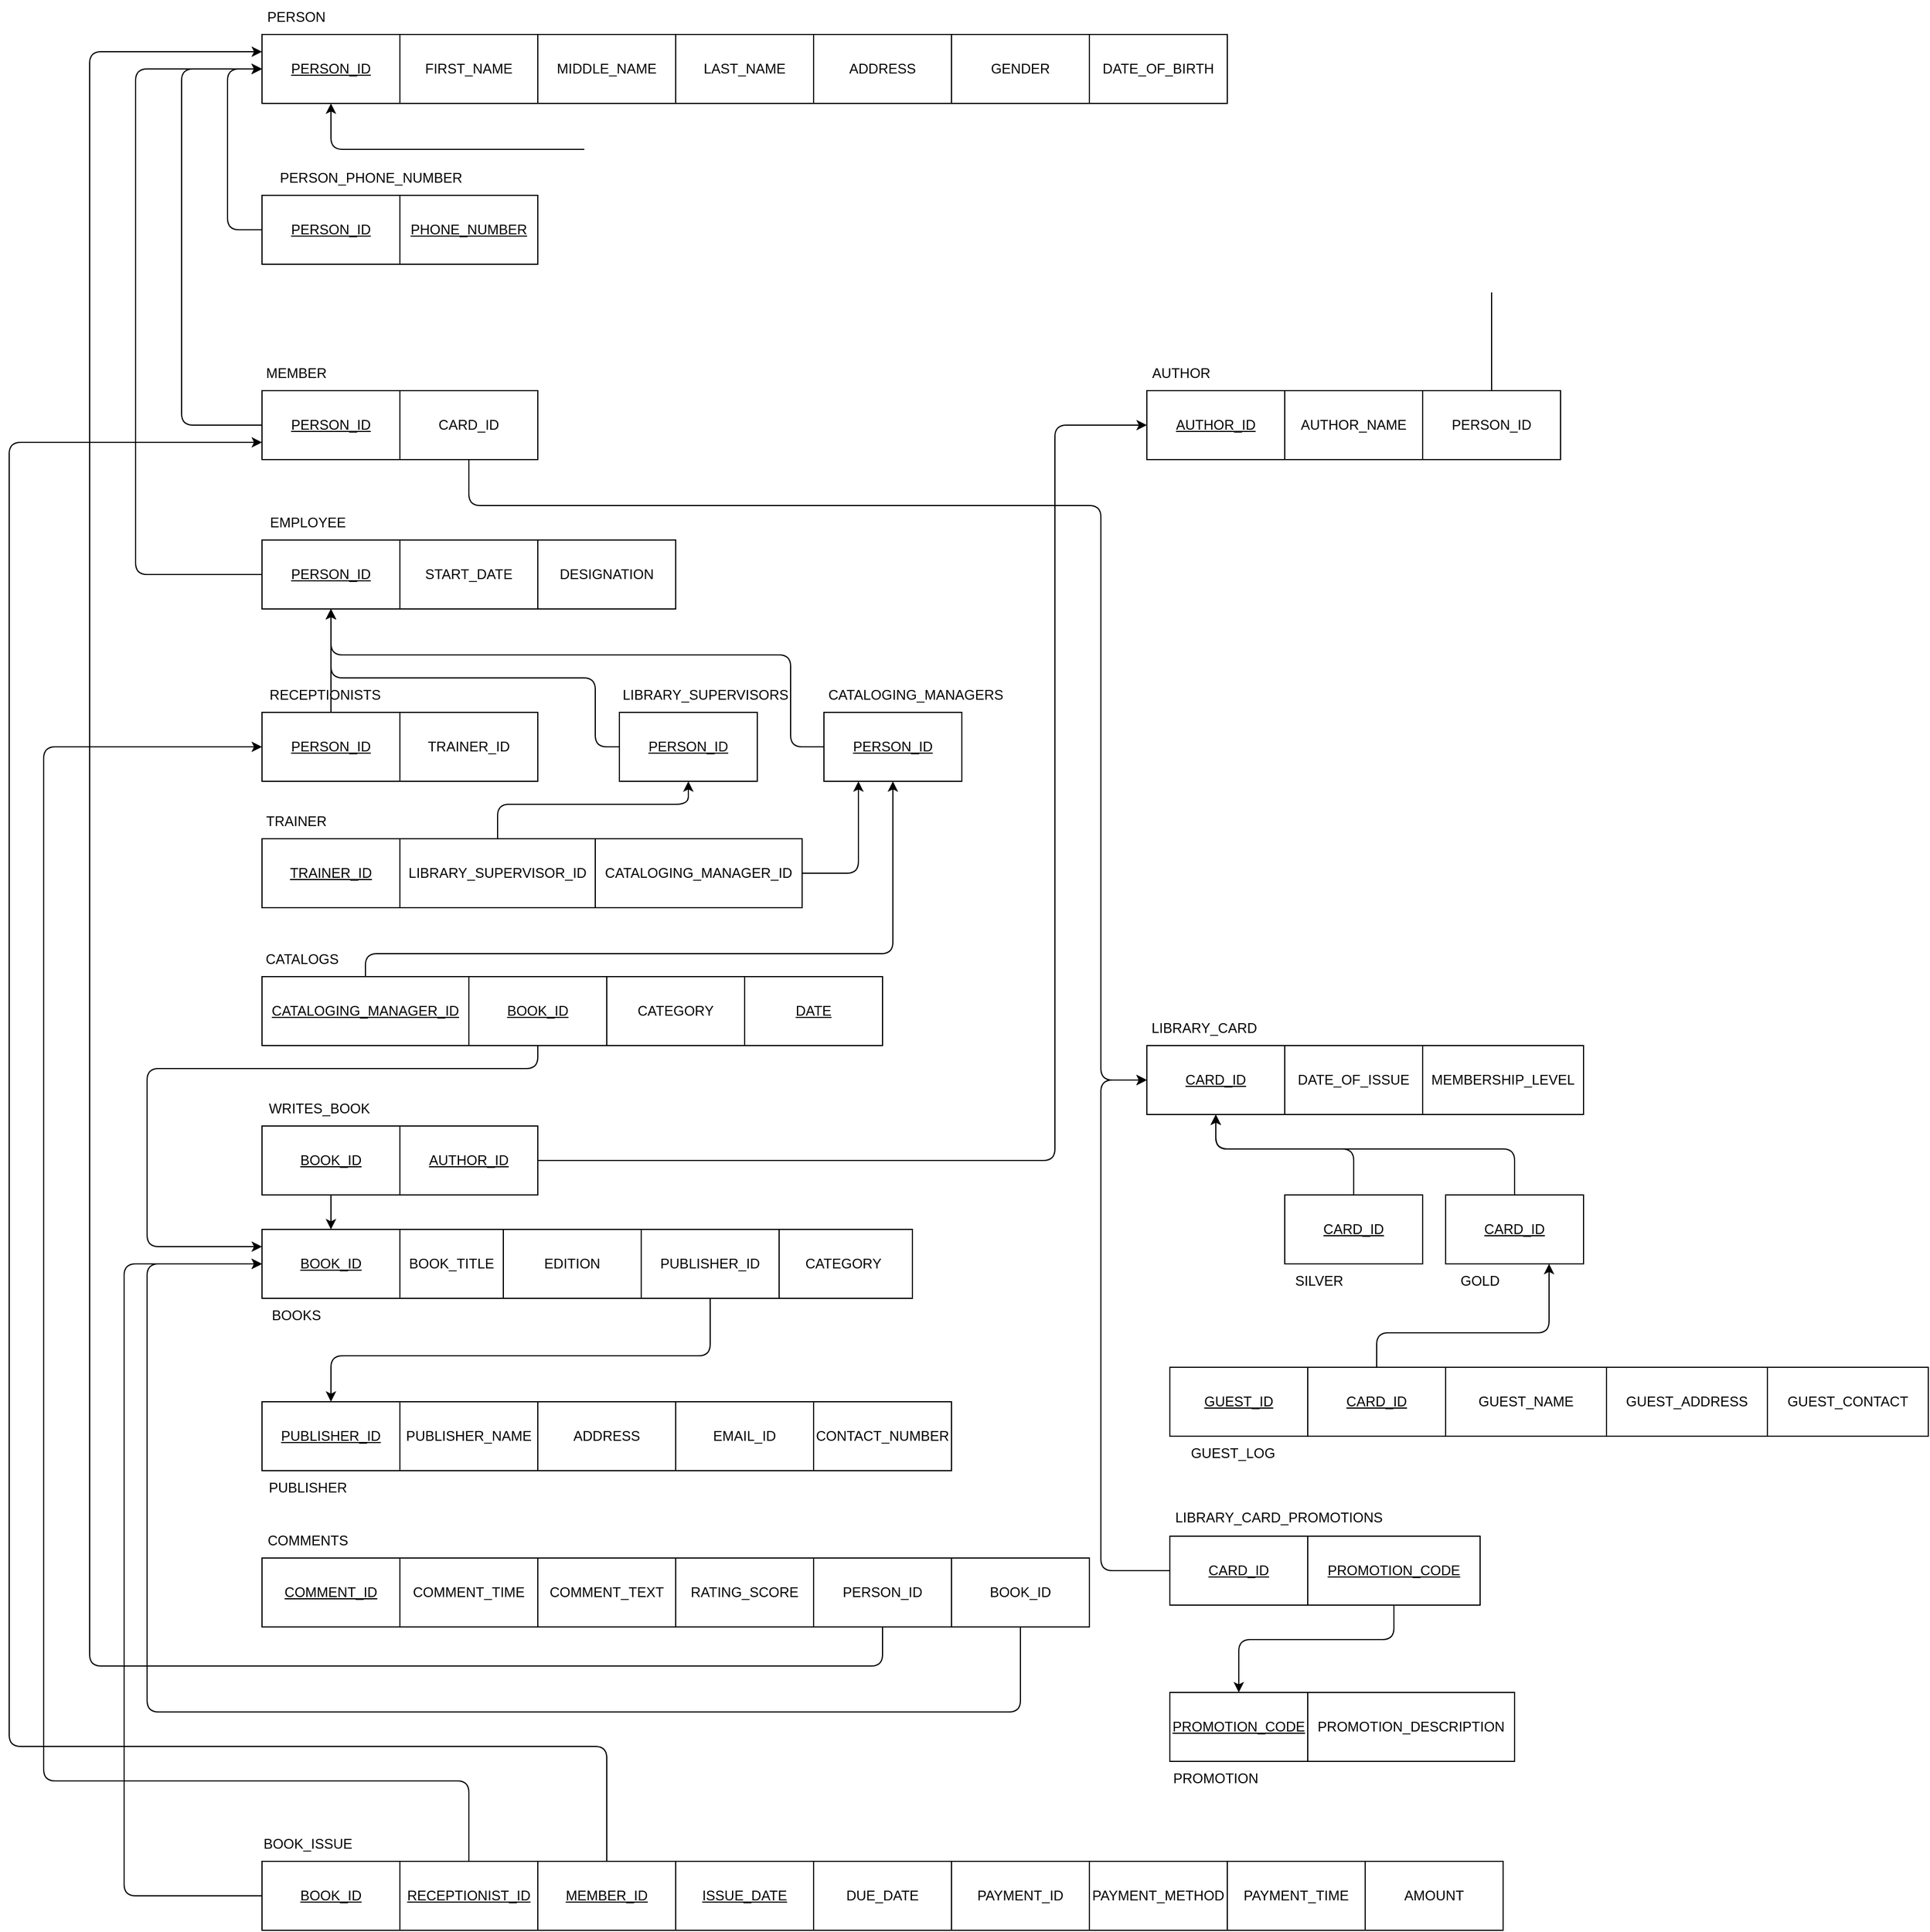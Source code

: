 <mxfile>
    <diagram id="gMBADjS6sapjuqG_sJc8" name="Page-1">
        <mxGraphModel dx="2124" dy="752" grid="1" gridSize="10" guides="1" tooltips="1" connect="1" arrows="1" fold="1" page="1" pageScale="1" pageWidth="850" pageHeight="1100" math="0" shadow="0">
            <root>
                <mxCell id="0"/>
                <mxCell id="1" parent="0"/>
                <mxCell id="22" value="DATE_OF_BIRTH" style="rounded=0;whiteSpace=wrap;html=1;" parent="1" vertex="1">
                    <mxGeometry x="780" y="150" width="120" height="60" as="geometry"/>
                </mxCell>
                <mxCell id="8" value="" style="group" parent="1" vertex="1" connectable="0">
                    <mxGeometry x="60" y="150" width="720" height="60" as="geometry"/>
                </mxCell>
                <mxCell id="2" value="&lt;u&gt;PERSON_ID&lt;/u&gt;" style="rounded=0;whiteSpace=wrap;html=1;" parent="8" vertex="1">
                    <mxGeometry width="120" height="60" as="geometry"/>
                </mxCell>
                <mxCell id="3" value="FIRST_NAME" style="rounded=0;whiteSpace=wrap;html=1;" parent="8" vertex="1">
                    <mxGeometry x="120" width="120" height="60" as="geometry"/>
                </mxCell>
                <mxCell id="4" value="MIDDLE_NAME" style="rounded=0;whiteSpace=wrap;html=1;" parent="8" vertex="1">
                    <mxGeometry x="240" width="120" height="60" as="geometry"/>
                </mxCell>
                <mxCell id="5" value="LAST_NAME" style="rounded=0;whiteSpace=wrap;html=1;" parent="8" vertex="1">
                    <mxGeometry x="360" width="120" height="60" as="geometry"/>
                </mxCell>
                <mxCell id="6" value="ADDRESS" style="rounded=0;whiteSpace=wrap;html=1;" parent="8" vertex="1">
                    <mxGeometry x="480" width="120" height="60" as="geometry"/>
                </mxCell>
                <mxCell id="7" value="GENDER" style="rounded=0;whiteSpace=wrap;html=1;" parent="8" vertex="1">
                    <mxGeometry x="600" width="120" height="60" as="geometry"/>
                </mxCell>
                <mxCell id="9" value="PERSON" style="text;html=1;strokeColor=none;fillColor=none;align=center;verticalAlign=middle;whiteSpace=wrap;rounded=0;" parent="1" vertex="1">
                    <mxGeometry x="60" y="120" width="60" height="30" as="geometry"/>
                </mxCell>
                <mxCell id="41" style="edgeStyle=none;html=1;exitX=0;exitY=0.5;exitDx=0;exitDy=0;entryX=0;entryY=0.5;entryDx=0;entryDy=0;" parent="1" source="33" target="2" edge="1">
                    <mxGeometry relative="1" as="geometry">
                        <Array as="points">
                            <mxPoint x="30" y="320"/>
                            <mxPoint x="30" y="180"/>
                        </Array>
                    </mxGeometry>
                </mxCell>
                <mxCell id="33" value="&lt;u&gt;PERSON_ID&lt;/u&gt;" style="rounded=0;whiteSpace=wrap;html=1;" parent="1" vertex="1">
                    <mxGeometry x="60" y="290" width="120" height="60" as="geometry"/>
                </mxCell>
                <mxCell id="34" value="PERSON_PHONE_NUMBER" style="text;html=1;strokeColor=none;fillColor=none;align=center;verticalAlign=middle;whiteSpace=wrap;rounded=0;" parent="1" vertex="1">
                    <mxGeometry x="60" y="260" width="190" height="30" as="geometry"/>
                </mxCell>
                <mxCell id="35" value="&lt;u&gt;PHONE_NUMBER&lt;/u&gt;" style="rounded=0;whiteSpace=wrap;html=1;" parent="1" vertex="1">
                    <mxGeometry x="180" y="290" width="120" height="60" as="geometry"/>
                </mxCell>
                <mxCell id="44" style="edgeStyle=none;html=1;exitX=0;exitY=0.5;exitDx=0;exitDy=0;entryX=0;entryY=0.5;entryDx=0;entryDy=0;" parent="1" source="42" target="2" edge="1">
                    <mxGeometry relative="1" as="geometry">
                        <Array as="points">
                            <mxPoint x="-10" y="490"/>
                            <mxPoint x="-10" y="180"/>
                        </Array>
                    </mxGeometry>
                </mxCell>
                <mxCell id="42" value="&lt;u&gt;PERSON_ID&lt;/u&gt;" style="rounded=0;whiteSpace=wrap;html=1;" parent="1" vertex="1">
                    <mxGeometry x="60" y="460" width="120" height="60" as="geometry"/>
                </mxCell>
                <mxCell id="43" value="MEMBER" style="text;html=1;strokeColor=none;fillColor=none;align=center;verticalAlign=middle;whiteSpace=wrap;rounded=0;" parent="1" vertex="1">
                    <mxGeometry x="60" y="430" width="60" height="30" as="geometry"/>
                </mxCell>
                <mxCell id="47" style="edgeStyle=none;html=1;exitX=0;exitY=0.5;exitDx=0;exitDy=0;entryX=0;entryY=0.5;entryDx=0;entryDy=0;" parent="1" source="45" target="2" edge="1">
                    <mxGeometry relative="1" as="geometry">
                        <Array as="points">
                            <mxPoint x="-50" y="620"/>
                            <mxPoint x="-50" y="180"/>
                        </Array>
                    </mxGeometry>
                </mxCell>
                <mxCell id="45" value="&lt;u&gt;PERSON_ID&lt;/u&gt;" style="rounded=0;whiteSpace=wrap;html=1;" parent="1" vertex="1">
                    <mxGeometry x="60" y="590" width="120" height="60" as="geometry"/>
                </mxCell>
                <mxCell id="46" value="EMPLOYEE" style="text;html=1;strokeColor=none;fillColor=none;align=center;verticalAlign=middle;whiteSpace=wrap;rounded=0;" parent="1" vertex="1">
                    <mxGeometry x="60" y="560" width="80" height="30" as="geometry"/>
                </mxCell>
                <mxCell id="48" value="START_DATE" style="rounded=0;whiteSpace=wrap;html=1;" parent="1" vertex="1">
                    <mxGeometry x="180" y="590" width="120" height="60" as="geometry"/>
                </mxCell>
                <mxCell id="49" value="DESIGNATION" style="rounded=0;whiteSpace=wrap;html=1;" parent="1" vertex="1">
                    <mxGeometry x="300" y="590" width="120" height="60" as="geometry"/>
                </mxCell>
                <mxCell id="60" style="edgeStyle=none;html=1;exitX=0.5;exitY=0;exitDx=0;exitDy=0;entryX=0.5;entryY=1;entryDx=0;entryDy=0;" parent="1" source="52" target="45" edge="1">
                    <mxGeometry relative="1" as="geometry"/>
                </mxCell>
                <mxCell id="52" value="&lt;u&gt;PERSON_ID&lt;/u&gt;" style="rounded=0;whiteSpace=wrap;html=1;" parent="1" vertex="1">
                    <mxGeometry x="60" y="740" width="120" height="60" as="geometry"/>
                </mxCell>
                <mxCell id="53" value="RECEPTIONISTS" style="text;html=1;strokeColor=none;fillColor=none;align=center;verticalAlign=middle;whiteSpace=wrap;rounded=0;" parent="1" vertex="1">
                    <mxGeometry x="60" y="710" width="110" height="30" as="geometry"/>
                </mxCell>
                <mxCell id="61" style="edgeStyle=none;html=1;exitX=0;exitY=0.5;exitDx=0;exitDy=0;entryX=0.5;entryY=1;entryDx=0;entryDy=0;" parent="1" source="54" target="45" edge="1">
                    <mxGeometry relative="1" as="geometry">
                        <Array as="points">
                            <mxPoint x="350" y="770"/>
                            <mxPoint x="350" y="710"/>
                            <mxPoint x="120" y="710"/>
                        </Array>
                    </mxGeometry>
                </mxCell>
                <mxCell id="54" value="&lt;u&gt;PERSON_ID&lt;/u&gt;" style="rounded=0;whiteSpace=wrap;html=1;" parent="1" vertex="1">
                    <mxGeometry x="371" y="740" width="120" height="60" as="geometry"/>
                </mxCell>
                <mxCell id="55" value="LIBRARY_SUPERVISORS" style="text;html=1;strokeColor=none;fillColor=none;align=center;verticalAlign=middle;whiteSpace=wrap;rounded=0;" parent="1" vertex="1">
                    <mxGeometry x="371" y="710" width="150" height="30" as="geometry"/>
                </mxCell>
                <mxCell id="63" style="edgeStyle=none;html=1;exitX=0;exitY=0.5;exitDx=0;exitDy=0;entryX=0.5;entryY=1;entryDx=0;entryDy=0;" parent="1" source="56" target="45" edge="1">
                    <mxGeometry relative="1" as="geometry">
                        <Array as="points">
                            <mxPoint x="520" y="770"/>
                            <mxPoint x="520" y="690"/>
                            <mxPoint x="120" y="690"/>
                        </Array>
                    </mxGeometry>
                </mxCell>
                <mxCell id="56" value="&lt;u&gt;PERSON_ID&lt;/u&gt;" style="rounded=0;whiteSpace=wrap;html=1;" parent="1" vertex="1">
                    <mxGeometry x="549" y="740" width="120" height="60" as="geometry"/>
                </mxCell>
                <mxCell id="57" value="CATALOGING_MANAGERS" style="text;html=1;strokeColor=none;fillColor=none;align=center;verticalAlign=middle;whiteSpace=wrap;rounded=0;" parent="1" vertex="1">
                    <mxGeometry x="549" y="710" width="160" height="30" as="geometry"/>
                </mxCell>
                <mxCell id="69" value="" style="group" parent="1" vertex="1" connectable="0">
                    <mxGeometry x="60" y="1446" width="480" height="90" as="geometry"/>
                </mxCell>
                <mxCell id="64" value="&lt;u&gt;COMMENT_ID&lt;/u&gt;" style="rounded=0;whiteSpace=wrap;html=1;" parent="69" vertex="1">
                    <mxGeometry y="30" width="120" height="60" as="geometry"/>
                </mxCell>
                <mxCell id="65" value="COMMENT_TIME" style="rounded=0;whiteSpace=wrap;html=1;" parent="69" vertex="1">
                    <mxGeometry x="120" y="30" width="120" height="60" as="geometry"/>
                </mxCell>
                <mxCell id="66" value="COMMENT_TEXT" style="rounded=0;whiteSpace=wrap;html=1;" parent="69" vertex="1">
                    <mxGeometry x="240" y="30" width="120" height="60" as="geometry"/>
                </mxCell>
                <mxCell id="67" value="RATING_SCORE" style="rounded=0;whiteSpace=wrap;html=1;" parent="69" vertex="1">
                    <mxGeometry x="360" y="30" width="120" height="60" as="geometry"/>
                </mxCell>
                <mxCell id="68" value="COMMENTS" style="text;html=1;strokeColor=none;fillColor=none;align=center;verticalAlign=middle;whiteSpace=wrap;rounded=0;" parent="69" vertex="1">
                    <mxGeometry width="80" height="30" as="geometry"/>
                </mxCell>
                <mxCell id="87" value="" style="group" parent="1" vertex="1" connectable="0">
                    <mxGeometry x="60" y="1310" width="600" height="90" as="geometry"/>
                </mxCell>
                <mxCell id="93" value="" style="group" parent="87" vertex="1" connectable="0">
                    <mxGeometry y="30" width="600" height="60" as="geometry"/>
                </mxCell>
                <mxCell id="81" value="&lt;u&gt;PUBLISHER_ID&lt;/u&gt;" style="rounded=0;whiteSpace=wrap;html=1;" parent="93" vertex="1">
                    <mxGeometry width="120" height="60" as="geometry"/>
                </mxCell>
                <mxCell id="82" value="PUBLISHER_NAME" style="rounded=0;whiteSpace=wrap;html=1;" parent="93" vertex="1">
                    <mxGeometry x="120" width="120" height="60" as="geometry"/>
                </mxCell>
                <mxCell id="83" value="ADDRESS" style="rounded=0;whiteSpace=wrap;html=1;" parent="93" vertex="1">
                    <mxGeometry x="240" width="120" height="60" as="geometry"/>
                </mxCell>
                <mxCell id="84" value="EMAIL_ID" style="rounded=0;whiteSpace=wrap;html=1;" parent="93" vertex="1">
                    <mxGeometry x="360" width="120" height="60" as="geometry"/>
                </mxCell>
                <mxCell id="85" value="CONTACT_NUMBER" style="rounded=0;whiteSpace=wrap;html=1;" parent="93" vertex="1">
                    <mxGeometry x="480" width="120" height="60" as="geometry"/>
                </mxCell>
                <mxCell id="90" style="edgeStyle=none;html=1;exitX=0.5;exitY=1;exitDx=0;exitDy=0;entryX=0;entryY=0.25;entryDx=0;entryDy=0;" parent="1" source="88" target="2" edge="1">
                    <mxGeometry relative="1" as="geometry">
                        <mxPoint x="60" y="240" as="targetPoint"/>
                        <Array as="points">
                            <mxPoint x="600" y="1570"/>
                            <mxPoint x="-90" y="1570"/>
                            <mxPoint x="-90" y="165"/>
                        </Array>
                    </mxGeometry>
                </mxCell>
                <mxCell id="88" value="PERSON_ID" style="rounded=0;whiteSpace=wrap;html=1;" parent="1" vertex="1">
                    <mxGeometry x="540" y="1476" width="120" height="60" as="geometry"/>
                </mxCell>
                <mxCell id="91" style="edgeStyle=none;html=1;exitX=0.5;exitY=1;exitDx=0;exitDy=0;entryX=0;entryY=0.5;entryDx=0;entryDy=0;" parent="1" source="89" target="70" edge="1">
                    <mxGeometry relative="1" as="geometry">
                        <Array as="points">
                            <mxPoint x="720" y="1610"/>
                            <mxPoint x="-40" y="1610"/>
                            <mxPoint x="-40" y="1220"/>
                        </Array>
                    </mxGeometry>
                </mxCell>
                <mxCell id="89" value="BOOK_ID" style="rounded=0;whiteSpace=wrap;html=1;" parent="1" vertex="1">
                    <mxGeometry x="660" y="1476" width="120" height="60" as="geometry"/>
                </mxCell>
                <mxCell id="104" value="" style="group" parent="1" vertex="1" connectable="0">
                    <mxGeometry x="830" y="430" width="360" height="90" as="geometry"/>
                </mxCell>
                <mxCell id="100" value="&lt;u&gt;AUTHOR_ID&lt;/u&gt;" style="rounded=0;whiteSpace=wrap;html=1;" parent="104" vertex="1">
                    <mxGeometry y="30" width="120" height="60" as="geometry"/>
                </mxCell>
                <mxCell id="101" value="AUTHOR" style="text;html=1;strokeColor=none;fillColor=none;align=center;verticalAlign=middle;whiteSpace=wrap;rounded=0;" parent="104" vertex="1">
                    <mxGeometry width="60" height="30" as="geometry"/>
                </mxCell>
                <mxCell id="102" value="PERSON_ID" style="rounded=0;whiteSpace=wrap;html=1;" parent="104" vertex="1">
                    <mxGeometry x="240" y="30" width="120" height="60" as="geometry"/>
                </mxCell>
                <mxCell id="103" value="AUTHOR_NAME" style="rounded=0;whiteSpace=wrap;html=1;" parent="104" vertex="1">
                    <mxGeometry x="120" y="30" width="120" height="60" as="geometry"/>
                </mxCell>
                <mxCell id="105" style="edgeStyle=none;html=1;exitX=0.5;exitY=0;exitDx=0;exitDy=0;entryX=0.5;entryY=1;entryDx=0;entryDy=0;" parent="1" source="102" target="2" edge="1">
                    <mxGeometry relative="1" as="geometry">
                        <Array as="points">
                            <mxPoint x="1130" y="250"/>
                            <mxPoint x="120" y="250"/>
                        </Array>
                    </mxGeometry>
                </mxCell>
                <mxCell id="86" value="PUBLISHER" style="text;html=1;strokeColor=none;fillColor=none;align=center;verticalAlign=middle;whiteSpace=wrap;rounded=0;" parent="1" vertex="1">
                    <mxGeometry x="60" y="1400" width="80" height="30" as="geometry"/>
                </mxCell>
                <mxCell id="106" style="edgeStyle=none;html=1;exitX=0.5;exitY=1;exitDx=0;exitDy=0;entryX=0.5;entryY=0;entryDx=0;entryDy=0;" parent="1" source="92" target="81" edge="1">
                    <mxGeometry relative="1" as="geometry">
                        <Array as="points">
                            <mxPoint x="450" y="1300"/>
                            <mxPoint x="120" y="1300"/>
                        </Array>
                    </mxGeometry>
                </mxCell>
                <mxCell id="111" style="edgeStyle=none;html=1;exitX=0.5;exitY=1;exitDx=0;exitDy=0;" parent="1" source="107" target="70" edge="1">
                    <mxGeometry relative="1" as="geometry"/>
                </mxCell>
                <mxCell id="112" style="edgeStyle=none;html=1;exitX=1;exitY=0.5;exitDx=0;exitDy=0;entryX=0;entryY=0.5;entryDx=0;entryDy=0;" parent="1" source="108" target="100" edge="1">
                    <mxGeometry relative="1" as="geometry">
                        <Array as="points">
                            <mxPoint x="750" y="1130"/>
                            <mxPoint x="750" y="910"/>
                            <mxPoint x="750" y="490"/>
                        </Array>
                    </mxGeometry>
                </mxCell>
                <mxCell id="113" value="&lt;u&gt;CARD_ID&lt;/u&gt;" style="rounded=0;whiteSpace=wrap;html=1;" parent="1" vertex="1">
                    <mxGeometry x="830" y="1030" width="120" height="60" as="geometry"/>
                </mxCell>
                <mxCell id="114" value="DATE_OF_ISSUE" style="rounded=0;whiteSpace=wrap;html=1;" parent="1" vertex="1">
                    <mxGeometry x="950" y="1030" width="120" height="60" as="geometry"/>
                </mxCell>
                <mxCell id="115" value="MEMBERSHIP_LEVEL" style="rounded=0;whiteSpace=wrap;html=1;" parent="1" vertex="1">
                    <mxGeometry x="1070" y="1030" width="140" height="60" as="geometry"/>
                </mxCell>
                <mxCell id="116" value="LIBRARY_CARD" style="text;html=1;strokeColor=none;fillColor=none;align=center;verticalAlign=middle;whiteSpace=wrap;rounded=0;" parent="1" vertex="1">
                    <mxGeometry x="830" y="1000" width="100" height="30" as="geometry"/>
                </mxCell>
                <mxCell id="151" style="edgeStyle=none;html=1;exitX=0;exitY=0.5;exitDx=0;exitDy=0;entryX=0;entryY=0.5;entryDx=0;entryDy=0;" parent="1" source="120" target="113" edge="1">
                    <mxGeometry relative="1" as="geometry">
                        <Array as="points">
                            <mxPoint x="790" y="1487"/>
                            <mxPoint x="790" y="1060"/>
                        </Array>
                    </mxGeometry>
                </mxCell>
                <mxCell id="120" value="&lt;u&gt;CARD_ID&lt;/u&gt;" style="rounded=0;whiteSpace=wrap;html=1;" parent="1" vertex="1">
                    <mxGeometry x="850" y="1457" width="120" height="60" as="geometry"/>
                </mxCell>
                <mxCell id="153" style="edgeStyle=none;html=1;exitX=0.5;exitY=1;exitDx=0;exitDy=0;entryX=0.5;entryY=0;entryDx=0;entryDy=0;" parent="1" source="121" target="117" edge="1">
                    <mxGeometry relative="1" as="geometry">
                        <Array as="points">
                            <mxPoint x="1045" y="1547"/>
                            <mxPoint x="910" y="1547"/>
                        </Array>
                    </mxGeometry>
                </mxCell>
                <mxCell id="121" value="&lt;u&gt;PROMOTION_CODE&lt;/u&gt;" style="rounded=0;whiteSpace=wrap;html=1;" parent="1" vertex="1">
                    <mxGeometry x="970" y="1457" width="150" height="60" as="geometry"/>
                </mxCell>
                <mxCell id="122" value="LIBRARY_CARD_PROMOTIONS" style="text;html=1;strokeColor=none;fillColor=none;align=center;verticalAlign=middle;whiteSpace=wrap;rounded=0;" parent="1" vertex="1">
                    <mxGeometry x="850" y="1427" width="190" height="28" as="geometry"/>
                </mxCell>
                <mxCell id="127" style="edgeStyle=none;html=1;exitX=0.5;exitY=0;exitDx=0;exitDy=0;entryX=0.5;entryY=1;entryDx=0;entryDy=0;" parent="1" source="123" target="113" edge="1">
                    <mxGeometry relative="1" as="geometry">
                        <Array as="points">
                            <mxPoint x="1010" y="1120"/>
                            <mxPoint x="890" y="1120"/>
                        </Array>
                    </mxGeometry>
                </mxCell>
                <mxCell id="123" value="&lt;u&gt;CARD_ID&lt;/u&gt;" style="rounded=0;whiteSpace=wrap;html=1;" parent="1" vertex="1">
                    <mxGeometry x="950" y="1160" width="120" height="60" as="geometry"/>
                </mxCell>
                <mxCell id="124" value="SILVER" style="text;html=1;strokeColor=none;fillColor=none;align=center;verticalAlign=middle;whiteSpace=wrap;rounded=0;" parent="1" vertex="1">
                    <mxGeometry x="950" y="1220" width="60" height="30" as="geometry"/>
                </mxCell>
                <mxCell id="128" style="edgeStyle=none;html=1;exitX=0.5;exitY=0;exitDx=0;exitDy=0;" parent="1" source="125" edge="1">
                    <mxGeometry relative="1" as="geometry">
                        <mxPoint x="890" y="1090" as="targetPoint"/>
                        <Array as="points">
                            <mxPoint x="1150" y="1120"/>
                            <mxPoint x="890" y="1120"/>
                        </Array>
                    </mxGeometry>
                </mxCell>
                <mxCell id="125" value="&lt;u&gt;CARD_ID&lt;/u&gt;" style="rounded=0;whiteSpace=wrap;html=1;" parent="1" vertex="1">
                    <mxGeometry x="1090" y="1160" width="120" height="60" as="geometry"/>
                </mxCell>
                <mxCell id="126" value="GOLD" style="text;html=1;strokeColor=none;fillColor=none;align=center;verticalAlign=middle;whiteSpace=wrap;rounded=0;" parent="1" vertex="1">
                    <mxGeometry x="1090" y="1220" width="60" height="30" as="geometry"/>
                </mxCell>
                <mxCell id="148" style="edgeStyle=none;html=1;exitX=0.5;exitY=1;exitDx=0;exitDy=0;" parent="1" source="146" edge="1">
                    <mxGeometry relative="1" as="geometry">
                        <mxPoint x="830" y="1060" as="targetPoint"/>
                        <Array as="points">
                            <mxPoint x="240" y="560"/>
                            <mxPoint x="350" y="560"/>
                            <mxPoint x="790" y="560"/>
                            <mxPoint x="790" y="1060"/>
                        </Array>
                    </mxGeometry>
                </mxCell>
                <mxCell id="146" value="CARD_ID" style="rounded=0;whiteSpace=wrap;html=1;" parent="1" vertex="1">
                    <mxGeometry x="180" y="460" width="120" height="60" as="geometry"/>
                </mxCell>
                <mxCell id="149" value="CATEGORY" style="rounded=0;whiteSpace=wrap;html=1;" parent="1" vertex="1">
                    <mxGeometry x="506" y="1190" width="120" height="60" as="geometry"/>
                </mxCell>
                <mxCell id="117" value="&lt;u&gt;PROMOTION_CODE&lt;/u&gt;" style="rounded=0;whiteSpace=wrap;html=1;" parent="1" vertex="1">
                    <mxGeometry x="850" y="1593" width="120" height="60" as="geometry"/>
                </mxCell>
                <mxCell id="118" value="PROMOTION_DESCRIPTION" style="rounded=0;whiteSpace=wrap;html=1;" parent="1" vertex="1">
                    <mxGeometry x="970" y="1593" width="180" height="60" as="geometry"/>
                </mxCell>
                <mxCell id="119" value="PROMOTION" style="text;html=1;strokeColor=none;fillColor=none;align=center;verticalAlign=middle;whiteSpace=wrap;rounded=0;" parent="1" vertex="1">
                    <mxGeometry x="850" y="1653" width="80" height="30" as="geometry"/>
                </mxCell>
                <mxCell id="164" style="edgeStyle=none;html=1;exitX=0;exitY=0.5;exitDx=0;exitDy=0;entryX=0;entryY=0.5;entryDx=0;entryDy=0;" parent="1" source="154" target="70" edge="1">
                    <mxGeometry relative="1" as="geometry">
                        <Array as="points">
                            <mxPoint x="-60" y="1770"/>
                            <mxPoint x="-60" y="1220"/>
                        </Array>
                    </mxGeometry>
                </mxCell>
                <mxCell id="154" value="&lt;u&gt;BOOK_ID&lt;/u&gt;" style="rounded=0;whiteSpace=wrap;html=1;" parent="1" vertex="1">
                    <mxGeometry x="60" y="1740" width="120" height="60" as="geometry"/>
                </mxCell>
                <mxCell id="165" style="edgeStyle=none;html=1;exitX=0.5;exitY=0;exitDx=0;exitDy=0;entryX=0;entryY=0.5;entryDx=0;entryDy=0;" parent="1" source="155" target="52" edge="1">
                    <mxGeometry relative="1" as="geometry">
                        <Array as="points">
                            <mxPoint x="240" y="1670"/>
                            <mxPoint x="-130" y="1670"/>
                            <mxPoint x="-130" y="770"/>
                        </Array>
                    </mxGeometry>
                </mxCell>
                <mxCell id="155" value="&lt;u&gt;RECEPTIONIST_ID&lt;/u&gt;" style="rounded=0;whiteSpace=wrap;html=1;" parent="1" vertex="1">
                    <mxGeometry x="180" y="1740" width="120" height="60" as="geometry"/>
                </mxCell>
                <mxCell id="166" style="edgeStyle=none;html=1;exitX=0.5;exitY=0;exitDx=0;exitDy=0;entryX=0;entryY=0.75;entryDx=0;entryDy=0;" parent="1" source="156" target="42" edge="1">
                    <mxGeometry relative="1" as="geometry">
                        <mxPoint x="-170" y="580" as="targetPoint"/>
                        <Array as="points">
                            <mxPoint x="360" y="1640"/>
                            <mxPoint x="-160" y="1640"/>
                            <mxPoint x="-160" y="505"/>
                        </Array>
                    </mxGeometry>
                </mxCell>
                <mxCell id="156" value="&lt;u&gt;MEMBER_ID&lt;/u&gt;" style="rounded=0;whiteSpace=wrap;html=1;" parent="1" vertex="1">
                    <mxGeometry x="300" y="1740" width="120" height="60" as="geometry"/>
                </mxCell>
                <mxCell id="157" value="&lt;u&gt;ISSUE_DATE&lt;/u&gt;" style="rounded=0;whiteSpace=wrap;html=1;" parent="1" vertex="1">
                    <mxGeometry x="420" y="1740" width="120" height="60" as="geometry"/>
                </mxCell>
                <mxCell id="158" value="DUE_DATE" style="rounded=0;whiteSpace=wrap;html=1;" parent="1" vertex="1">
                    <mxGeometry x="540" y="1740" width="120" height="60" as="geometry"/>
                </mxCell>
                <mxCell id="159" value="PAYMENT_ID" style="rounded=0;whiteSpace=wrap;html=1;" parent="1" vertex="1">
                    <mxGeometry x="660" y="1740" width="120" height="60" as="geometry"/>
                </mxCell>
                <mxCell id="160" value="PAYMENT_METHOD" style="rounded=0;whiteSpace=wrap;html=1;" parent="1" vertex="1">
                    <mxGeometry x="780" y="1740" width="120" height="60" as="geometry"/>
                </mxCell>
                <mxCell id="161" value="PAYMENT_TIME" style="rounded=0;whiteSpace=wrap;html=1;" parent="1" vertex="1">
                    <mxGeometry x="900" y="1740" width="120" height="60" as="geometry"/>
                </mxCell>
                <mxCell id="162" value="AMOUNT" style="rounded=0;whiteSpace=wrap;html=1;" parent="1" vertex="1">
                    <mxGeometry x="1020" y="1740" width="120" height="60" as="geometry"/>
                </mxCell>
                <mxCell id="163" value="BOOK_ISSUE" style="text;html=1;strokeColor=none;fillColor=none;align=center;verticalAlign=middle;whiteSpace=wrap;rounded=0;" parent="1" vertex="1">
                    <mxGeometry x="60" y="1710" width="80" height="30" as="geometry"/>
                </mxCell>
                <mxCell id="70" value="&lt;u&gt;BOOK_ID&lt;/u&gt;" style="rounded=0;whiteSpace=wrap;html=1;" parent="1" vertex="1">
                    <mxGeometry x="60" y="1190" width="120" height="60" as="geometry"/>
                </mxCell>
                <mxCell id="71" value="BOOK_TITLE" style="rounded=0;whiteSpace=wrap;html=1;" parent="1" vertex="1">
                    <mxGeometry x="180" y="1190" width="90" height="60" as="geometry"/>
                </mxCell>
                <mxCell id="73" value="EDITION" style="rounded=0;whiteSpace=wrap;html=1;" parent="1" vertex="1">
                    <mxGeometry x="270" y="1190" width="120" height="60" as="geometry"/>
                </mxCell>
                <mxCell id="75" value="BOOKS" style="text;html=1;strokeColor=none;fillColor=none;align=center;verticalAlign=middle;whiteSpace=wrap;rounded=0;" parent="1" vertex="1">
                    <mxGeometry x="60" y="1250" width="60" height="30" as="geometry"/>
                </mxCell>
                <mxCell id="92" value="PUBLISHER_ID" style="rounded=0;whiteSpace=wrap;html=1;" parent="1" vertex="1">
                    <mxGeometry x="390" y="1190" width="120" height="60" as="geometry"/>
                </mxCell>
                <mxCell id="179" style="edgeStyle=none;jumpStyle=arc;jumpSize=12;html=1;exitX=0.5;exitY=0;exitDx=0;exitDy=0;entryX=0.5;entryY=1;entryDx=0;entryDy=0;" edge="1" parent="1" source="174" target="56">
                    <mxGeometry relative="1" as="geometry">
                        <Array as="points">
                            <mxPoint x="150" y="950"/>
                            <mxPoint x="609" y="950"/>
                        </Array>
                    </mxGeometry>
                </mxCell>
                <mxCell id="174" value="&lt;u&gt;CATALOGING_MANAGER_ID&lt;/u&gt;" style="rounded=0;whiteSpace=wrap;html=1;" vertex="1" parent="1">
                    <mxGeometry x="60" y="970" width="180" height="60" as="geometry"/>
                </mxCell>
                <mxCell id="180" style="edgeStyle=none;jumpStyle=arc;jumpSize=12;html=1;exitX=0.5;exitY=1;exitDx=0;exitDy=0;entryX=0;entryY=0.25;entryDx=0;entryDy=0;" edge="1" parent="1" source="175" target="70">
                    <mxGeometry relative="1" as="geometry">
                        <Array as="points">
                            <mxPoint x="300" y="1050"/>
                            <mxPoint x="-40" y="1050"/>
                            <mxPoint x="-40" y="1205"/>
                        </Array>
                    </mxGeometry>
                </mxCell>
                <mxCell id="175" value="&lt;u&gt;BOOK_ID&lt;/u&gt;" style="rounded=0;whiteSpace=wrap;html=1;" vertex="1" parent="1">
                    <mxGeometry x="240" y="970" width="120" height="60" as="geometry"/>
                </mxCell>
                <mxCell id="176" value="CATEGORY" style="rounded=0;whiteSpace=wrap;html=1;" vertex="1" parent="1">
                    <mxGeometry x="360" y="970" width="120" height="60" as="geometry"/>
                </mxCell>
                <mxCell id="177" value="&lt;u&gt;DATE&lt;/u&gt;" style="rounded=0;whiteSpace=wrap;html=1;" vertex="1" parent="1">
                    <mxGeometry x="480" y="970" width="120" height="60" as="geometry"/>
                </mxCell>
                <mxCell id="178" value="CATALOGS" style="text;html=1;strokeColor=none;fillColor=none;align=center;verticalAlign=middle;whiteSpace=wrap;rounded=0;" vertex="1" parent="1">
                    <mxGeometry x="60" y="940" width="70" height="30" as="geometry"/>
                </mxCell>
                <mxCell id="181" style="edgeStyle=none;jumpStyle=arc;jumpSize=12;html=1;exitX=0.5;exitY=0;exitDx=0;exitDy=0;entryX=0.75;entryY=1;entryDx=0;entryDy=0;" edge="1" parent="1" source="132" target="125">
                    <mxGeometry relative="1" as="geometry">
                        <Array as="points">
                            <mxPoint x="1030" y="1280"/>
                            <mxPoint x="1180" y="1280"/>
                        </Array>
                    </mxGeometry>
                </mxCell>
                <mxCell id="182" value="" style="group" vertex="1" connectable="0" parent="1">
                    <mxGeometry x="850" y="1310" width="660" height="90" as="geometry"/>
                </mxCell>
                <mxCell id="131" value="&lt;u&gt;GUEST_ID&lt;/u&gt;" style="rounded=0;whiteSpace=wrap;html=1;" parent="182" vertex="1">
                    <mxGeometry width="120" height="60" as="geometry"/>
                </mxCell>
                <mxCell id="132" value="&lt;u&gt;CARD_ID&lt;/u&gt;" style="rounded=0;whiteSpace=wrap;html=1;" parent="182" vertex="1">
                    <mxGeometry x="120" width="120" height="60" as="geometry"/>
                </mxCell>
                <mxCell id="133" value="GUEST_NAME" style="rounded=0;whiteSpace=wrap;html=1;" parent="182" vertex="1">
                    <mxGeometry x="240" width="140" height="60" as="geometry"/>
                </mxCell>
                <mxCell id="134" value="GUEST_LOG" style="text;html=1;strokeColor=none;fillColor=none;align=center;verticalAlign=middle;whiteSpace=wrap;rounded=0;" parent="182" vertex="1">
                    <mxGeometry y="60" width="110" height="30" as="geometry"/>
                </mxCell>
                <mxCell id="135" value="GUEST_ADDRESS&lt;span style=&quot;color: rgba(0 , 0 , 0 , 0) ; font-family: monospace ; font-size: 0px&quot;&gt;%3CmxGraphModel%3E%3Croot%3E%3CmxCell%20id%3D%220%22%2F%3E%3CmxCell%20id%3D%221%22%20parent%3D%220%22%2F%3E%3CmxCell%20id%3D%222%22%20value%3D%22GUEST_NAME%22%20style%3D%22rounded%3D0%3BwhiteSpace%3Dwrap%3Bhtml%3D1%3B%22%20vertex%3D%221%22%20parent%3D%221%22%3E%3CmxGeometry%20x%3D%221530%22%20y%3D%221220%22%20width%3D%22140%22%20height%3D%2260%22%20as%3D%22geometry%22%2F%3E%3C%2FmxCell%3E%3C%2Froot%3E%3C%2FmxGraphModel%3E&lt;/span&gt;" style="rounded=0;whiteSpace=wrap;html=1;" parent="182" vertex="1">
                    <mxGeometry x="380" width="140" height="60" as="geometry"/>
                </mxCell>
                <mxCell id="136" value="GUEST_CONTACT" style="rounded=0;whiteSpace=wrap;html=1;" parent="182" vertex="1">
                    <mxGeometry x="520" width="140" height="60" as="geometry"/>
                </mxCell>
                <mxCell id="183" value="TRAINER_ID" style="rounded=0;whiteSpace=wrap;html=1;" vertex="1" parent="1">
                    <mxGeometry x="180" y="740" width="120" height="60" as="geometry"/>
                </mxCell>
                <mxCell id="184" value="" style="group" vertex="1" connectable="0" parent="1">
                    <mxGeometry x="60" y="1070" width="240" height="90" as="geometry"/>
                </mxCell>
                <mxCell id="107" value="&lt;u&gt;BOOK_ID&lt;/u&gt;" style="rounded=0;whiteSpace=wrap;html=1;" parent="184" vertex="1">
                    <mxGeometry y="30" width="120" height="60" as="geometry"/>
                </mxCell>
                <mxCell id="108" value="&lt;u&gt;AUTHOR_ID&lt;/u&gt;" style="rounded=0;whiteSpace=wrap;html=1;" parent="184" vertex="1">
                    <mxGeometry x="120" y="30" width="120" height="60" as="geometry"/>
                </mxCell>
                <mxCell id="109" value="WRITES_BOOK" style="text;html=1;strokeColor=none;fillColor=none;align=center;verticalAlign=middle;whiteSpace=wrap;rounded=0;" parent="184" vertex="1">
                    <mxGeometry width="100" height="30" as="geometry"/>
                </mxCell>
                <mxCell id="185" value="&lt;u&gt;TRAINER_ID&lt;/u&gt;" style="rounded=0;whiteSpace=wrap;html=1;" vertex="1" parent="1">
                    <mxGeometry x="60" y="850" width="120" height="60" as="geometry"/>
                </mxCell>
                <mxCell id="190" style="edgeStyle=none;jumpStyle=arc;jumpSize=12;html=1;exitX=0.5;exitY=0;exitDx=0;exitDy=0;entryX=0.5;entryY=1;entryDx=0;entryDy=0;" edge="1" parent="1" source="186" target="54">
                    <mxGeometry relative="1" as="geometry">
                        <Array as="points">
                            <mxPoint x="265" y="820"/>
                            <mxPoint x="431" y="820"/>
                        </Array>
                    </mxGeometry>
                </mxCell>
                <mxCell id="186" value="LIBRARY_SUPERVISOR_ID" style="rounded=0;whiteSpace=wrap;html=1;" vertex="1" parent="1">
                    <mxGeometry x="180" y="850" width="170" height="60" as="geometry"/>
                </mxCell>
                <mxCell id="189" style="edgeStyle=none;jumpStyle=arc;jumpSize=12;html=1;exitX=1;exitY=0.5;exitDx=0;exitDy=0;entryX=0.25;entryY=1;entryDx=0;entryDy=0;" edge="1" parent="1" source="187" target="56">
                    <mxGeometry relative="1" as="geometry">
                        <Array as="points">
                            <mxPoint x="579" y="880"/>
                        </Array>
                    </mxGeometry>
                </mxCell>
                <mxCell id="187" value="CATALOGING_MANAGER_ID" style="rounded=0;whiteSpace=wrap;html=1;" vertex="1" parent="1">
                    <mxGeometry x="350" y="850" width="180" height="60" as="geometry"/>
                </mxCell>
                <mxCell id="188" value="TRAINER" style="text;html=1;strokeColor=none;fillColor=none;align=center;verticalAlign=middle;whiteSpace=wrap;rounded=0;" vertex="1" parent="1">
                    <mxGeometry x="60" y="820" width="60" height="30" as="geometry"/>
                </mxCell>
            </root>
        </mxGraphModel>
    </diagram>
</mxfile>